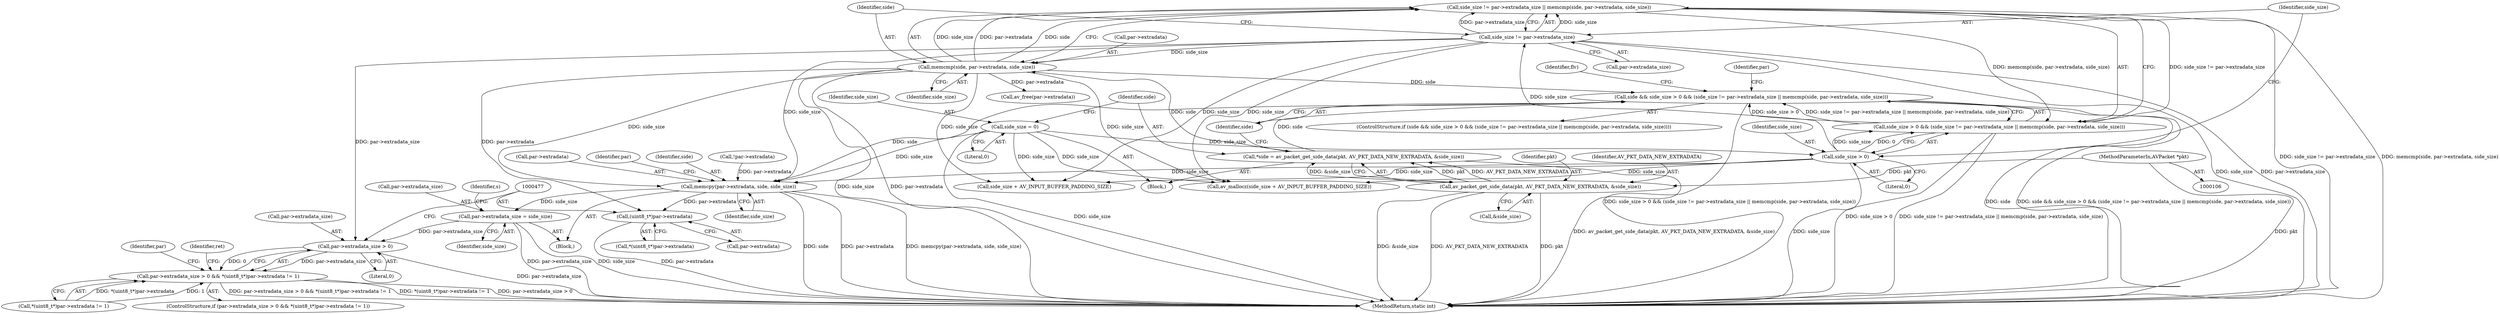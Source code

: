 digraph "0_FFmpeg_6b67d7f05918f7a1ee8fc6ff21355d7e8736aa10@API" {
"1000273" [label="(Call,side_size != par->extradata_size || memcmp(side, par->extradata, side_size))"];
"1000274" [label="(Call,side_size != par->extradata_size)"];
"1000270" [label="(Call,side_size > 0)"];
"1000255" [label="(Call,side_size = 0)"];
"1000279" [label="(Call,memcmp(side, par->extradata, side_size))"];
"1000259" [label="(Call,*side = av_packet_get_side_data(pkt, AV_PKT_DATA_NEW_EXTRADATA, &side_size))"];
"1000261" [label="(Call,av_packet_get_side_data(pkt, AV_PKT_DATA_NEW_EXTRADATA, &side_size))"];
"1000108" [label="(MethodParameterIn,AVPacket *pkt)"];
"1000269" [label="(Call,side_size > 0 && (side_size != par->extradata_size || memcmp(side, par->extradata, side_size)))"];
"1000267" [label="(Call,side && side_size > 0 && (side_size != par->extradata_size || memcmp(side, par->extradata, side_size)))"];
"1000312" [label="(Call,memcpy(par->extradata, side, side_size))"];
"1000318" [label="(Call,par->extradata_size = side_size)"];
"1000469" [label="(Call,par->extradata_size > 0)"];
"1000468" [label="(Call,par->extradata_size > 0 && *(uint8_t*)par->extradata != 1)"];
"1000476" [label="(Call,(uint8_t*)par->extradata)"];
"1000469" [label="(Call,par->extradata_size > 0)"];
"1000478" [label="(Call,par->extradata)"];
"1000546" [label="(Identifier,par)"];
"1000257" [label="(Literal,0)"];
"1000275" [label="(Identifier,side_size)"];
"1000284" [label="(Identifier,side_size)"];
"1000273" [label="(Call,side_size != par->extradata_size || memcmp(side, par->extradata, side_size))"];
"1000270" [label="(Call,side_size > 0)"];
"1000253" [label="(Block,)"];
"1000286" [label="(Call,av_free(par->extradata))"];
"1000262" [label="(Identifier,pkt)"];
"1000950" [label="(MethodReturn,static int)"];
"1000255" [label="(Call,side_size = 0)"];
"1000475" [label="(Call,*(uint8_t*)par->extradata)"];
"1000468" [label="(Call,par->extradata_size > 0 && *(uint8_t*)par->extradata != 1)"];
"1000316" [label="(Identifier,side)"];
"1000272" [label="(Literal,0)"];
"1000279" [label="(Call,memcmp(side, par->extradata, side_size))"];
"1000271" [label="(Identifier,side_size)"];
"1000269" [label="(Call,side_size > 0 && (side_size != par->extradata_size || memcmp(side, par->extradata, side_size)))"];
"1000267" [label="(Call,side && side_size > 0 && (side_size != par->extradata_size || memcmp(side, par->extradata, side_size)))"];
"1000261" [label="(Call,av_packet_get_side_data(pkt, AV_PKT_DATA_NEW_EXTRADATA, &side_size))"];
"1000317" [label="(Identifier,side_size)"];
"1000280" [label="(Identifier,side)"];
"1000312" [label="(Call,memcpy(par->extradata, side, side_size))"];
"1000470" [label="(Call,par->extradata_size)"];
"1000281" [label="(Call,par->extradata)"];
"1000319" [label="(Call,par->extradata_size)"];
"1000295" [label="(Call,side_size + AV_INPUT_BUFFER_PADDING_SIZE)"];
"1000260" [label="(Identifier,side)"];
"1000263" [label="(Identifier,AV_PKT_DATA_NEW_EXTRADATA)"];
"1000259" [label="(Call,*side = av_packet_get_side_data(pkt, AV_PKT_DATA_NEW_EXTRADATA, &side_size))"];
"1000256" [label="(Identifier,side_size)"];
"1000264" [label="(Call,&side_size)"];
"1000288" [label="(Identifier,par)"];
"1000299" [label="(Call,!par->extradata)"];
"1000324" [label="(Identifier,s)"];
"1000467" [label="(ControlStructure,if (par->extradata_size > 0 && *(uint8_t*)par->extradata != 1))"];
"1000318" [label="(Call,par->extradata_size = side_size)"];
"1000108" [label="(MethodParameterIn,AVPacket *pkt)"];
"1000474" [label="(Call,*(uint8_t*)par->extradata != 1)"];
"1000276" [label="(Call,par->extradata_size)"];
"1000320" [label="(Identifier,par)"];
"1000332" [label="(Identifier,flv)"];
"1000476" [label="(Call,(uint8_t*)par->extradata)"];
"1000266" [label="(ControlStructure,if (side && side_size > 0 && (side_size != par->extradata_size || memcmp(side, par->extradata, side_size))))"];
"1000473" [label="(Literal,0)"];
"1000313" [label="(Call,par->extradata)"];
"1000294" [label="(Call,av_mallocz(side_size + AV_INPUT_BUFFER_PADDING_SIZE))"];
"1000285" [label="(Block,)"];
"1000268" [label="(Identifier,side)"];
"1000322" [label="(Identifier,side_size)"];
"1000274" [label="(Call,side_size != par->extradata_size)"];
"1000485" [label="(Identifier,ret)"];
"1000273" -> "1000269"  [label="AST: "];
"1000273" -> "1000274"  [label="CFG: "];
"1000273" -> "1000279"  [label="CFG: "];
"1000274" -> "1000273"  [label="AST: "];
"1000279" -> "1000273"  [label="AST: "];
"1000269" -> "1000273"  [label="CFG: "];
"1000273" -> "1000950"  [label="DDG: side_size != par->extradata_size"];
"1000273" -> "1000950"  [label="DDG: memcmp(side, par->extradata, side_size)"];
"1000273" -> "1000269"  [label="DDG: side_size != par->extradata_size"];
"1000273" -> "1000269"  [label="DDG: memcmp(side, par->extradata, side_size)"];
"1000274" -> "1000273"  [label="DDG: side_size"];
"1000274" -> "1000273"  [label="DDG: par->extradata_size"];
"1000279" -> "1000273"  [label="DDG: side"];
"1000279" -> "1000273"  [label="DDG: par->extradata"];
"1000279" -> "1000273"  [label="DDG: side_size"];
"1000274" -> "1000276"  [label="CFG: "];
"1000275" -> "1000274"  [label="AST: "];
"1000276" -> "1000274"  [label="AST: "];
"1000280" -> "1000274"  [label="CFG: "];
"1000274" -> "1000950"  [label="DDG: side_size"];
"1000274" -> "1000950"  [label="DDG: par->extradata_size"];
"1000270" -> "1000274"  [label="DDG: side_size"];
"1000274" -> "1000279"  [label="DDG: side_size"];
"1000274" -> "1000294"  [label="DDG: side_size"];
"1000274" -> "1000295"  [label="DDG: side_size"];
"1000274" -> "1000312"  [label="DDG: side_size"];
"1000274" -> "1000469"  [label="DDG: par->extradata_size"];
"1000270" -> "1000269"  [label="AST: "];
"1000270" -> "1000272"  [label="CFG: "];
"1000271" -> "1000270"  [label="AST: "];
"1000272" -> "1000270"  [label="AST: "];
"1000275" -> "1000270"  [label="CFG: "];
"1000269" -> "1000270"  [label="CFG: "];
"1000270" -> "1000950"  [label="DDG: side_size"];
"1000270" -> "1000269"  [label="DDG: side_size"];
"1000270" -> "1000269"  [label="DDG: 0"];
"1000255" -> "1000270"  [label="DDG: side_size"];
"1000270" -> "1000294"  [label="DDG: side_size"];
"1000270" -> "1000295"  [label="DDG: side_size"];
"1000270" -> "1000312"  [label="DDG: side_size"];
"1000255" -> "1000253"  [label="AST: "];
"1000255" -> "1000257"  [label="CFG: "];
"1000256" -> "1000255"  [label="AST: "];
"1000257" -> "1000255"  [label="AST: "];
"1000260" -> "1000255"  [label="CFG: "];
"1000255" -> "1000950"  [label="DDG: side_size"];
"1000255" -> "1000294"  [label="DDG: side_size"];
"1000255" -> "1000295"  [label="DDG: side_size"];
"1000255" -> "1000312"  [label="DDG: side_size"];
"1000279" -> "1000284"  [label="CFG: "];
"1000280" -> "1000279"  [label="AST: "];
"1000281" -> "1000279"  [label="AST: "];
"1000284" -> "1000279"  [label="AST: "];
"1000279" -> "1000950"  [label="DDG: side_size"];
"1000279" -> "1000950"  [label="DDG: par->extradata"];
"1000279" -> "1000267"  [label="DDG: side"];
"1000259" -> "1000279"  [label="DDG: side"];
"1000279" -> "1000286"  [label="DDG: par->extradata"];
"1000279" -> "1000294"  [label="DDG: side_size"];
"1000279" -> "1000295"  [label="DDG: side_size"];
"1000279" -> "1000312"  [label="DDG: side_size"];
"1000279" -> "1000476"  [label="DDG: par->extradata"];
"1000259" -> "1000253"  [label="AST: "];
"1000259" -> "1000261"  [label="CFG: "];
"1000260" -> "1000259"  [label="AST: "];
"1000261" -> "1000259"  [label="AST: "];
"1000268" -> "1000259"  [label="CFG: "];
"1000259" -> "1000950"  [label="DDG: av_packet_get_side_data(pkt, AV_PKT_DATA_NEW_EXTRADATA, &side_size)"];
"1000261" -> "1000259"  [label="DDG: pkt"];
"1000261" -> "1000259"  [label="DDG: AV_PKT_DATA_NEW_EXTRADATA"];
"1000261" -> "1000259"  [label="DDG: &side_size"];
"1000259" -> "1000267"  [label="DDG: side"];
"1000261" -> "1000264"  [label="CFG: "];
"1000262" -> "1000261"  [label="AST: "];
"1000263" -> "1000261"  [label="AST: "];
"1000264" -> "1000261"  [label="AST: "];
"1000261" -> "1000950"  [label="DDG: &side_size"];
"1000261" -> "1000950"  [label="DDG: AV_PKT_DATA_NEW_EXTRADATA"];
"1000261" -> "1000950"  [label="DDG: pkt"];
"1000108" -> "1000261"  [label="DDG: pkt"];
"1000108" -> "1000106"  [label="AST: "];
"1000108" -> "1000950"  [label="DDG: pkt"];
"1000269" -> "1000267"  [label="AST: "];
"1000267" -> "1000269"  [label="CFG: "];
"1000269" -> "1000950"  [label="DDG: side_size != par->extradata_size || memcmp(side, par->extradata, side_size)"];
"1000269" -> "1000950"  [label="DDG: side_size > 0"];
"1000269" -> "1000267"  [label="DDG: side_size > 0"];
"1000269" -> "1000267"  [label="DDG: side_size != par->extradata_size || memcmp(side, par->extradata, side_size)"];
"1000267" -> "1000266"  [label="AST: "];
"1000267" -> "1000268"  [label="CFG: "];
"1000268" -> "1000267"  [label="AST: "];
"1000288" -> "1000267"  [label="CFG: "];
"1000332" -> "1000267"  [label="CFG: "];
"1000267" -> "1000950"  [label="DDG: side_size > 0 && (side_size != par->extradata_size || memcmp(side, par->extradata, side_size))"];
"1000267" -> "1000950"  [label="DDG: side"];
"1000267" -> "1000950"  [label="DDG: side && side_size > 0 && (side_size != par->extradata_size || memcmp(side, par->extradata, side_size))"];
"1000267" -> "1000312"  [label="DDG: side"];
"1000312" -> "1000285"  [label="AST: "];
"1000312" -> "1000317"  [label="CFG: "];
"1000313" -> "1000312"  [label="AST: "];
"1000316" -> "1000312"  [label="AST: "];
"1000317" -> "1000312"  [label="AST: "];
"1000320" -> "1000312"  [label="CFG: "];
"1000312" -> "1000950"  [label="DDG: memcpy(par->extradata, side, side_size)"];
"1000312" -> "1000950"  [label="DDG: side"];
"1000312" -> "1000950"  [label="DDG: par->extradata"];
"1000299" -> "1000312"  [label="DDG: par->extradata"];
"1000312" -> "1000318"  [label="DDG: side_size"];
"1000312" -> "1000476"  [label="DDG: par->extradata"];
"1000318" -> "1000285"  [label="AST: "];
"1000318" -> "1000322"  [label="CFG: "];
"1000319" -> "1000318"  [label="AST: "];
"1000322" -> "1000318"  [label="AST: "];
"1000324" -> "1000318"  [label="CFG: "];
"1000318" -> "1000950"  [label="DDG: par->extradata_size"];
"1000318" -> "1000950"  [label="DDG: side_size"];
"1000318" -> "1000469"  [label="DDG: par->extradata_size"];
"1000469" -> "1000468"  [label="AST: "];
"1000469" -> "1000473"  [label="CFG: "];
"1000470" -> "1000469"  [label="AST: "];
"1000473" -> "1000469"  [label="AST: "];
"1000477" -> "1000469"  [label="CFG: "];
"1000468" -> "1000469"  [label="CFG: "];
"1000469" -> "1000950"  [label="DDG: par->extradata_size"];
"1000469" -> "1000468"  [label="DDG: par->extradata_size"];
"1000469" -> "1000468"  [label="DDG: 0"];
"1000468" -> "1000467"  [label="AST: "];
"1000468" -> "1000474"  [label="CFG: "];
"1000474" -> "1000468"  [label="AST: "];
"1000485" -> "1000468"  [label="CFG: "];
"1000546" -> "1000468"  [label="CFG: "];
"1000468" -> "1000950"  [label="DDG: par->extradata_size > 0 && *(uint8_t*)par->extradata != 1"];
"1000468" -> "1000950"  [label="DDG: *(uint8_t*)par->extradata != 1"];
"1000468" -> "1000950"  [label="DDG: par->extradata_size > 0"];
"1000474" -> "1000468"  [label="DDG: *(uint8_t*)par->extradata"];
"1000474" -> "1000468"  [label="DDG: 1"];
"1000476" -> "1000475"  [label="AST: "];
"1000476" -> "1000478"  [label="CFG: "];
"1000477" -> "1000476"  [label="AST: "];
"1000478" -> "1000476"  [label="AST: "];
"1000475" -> "1000476"  [label="CFG: "];
"1000476" -> "1000950"  [label="DDG: par->extradata"];
}
